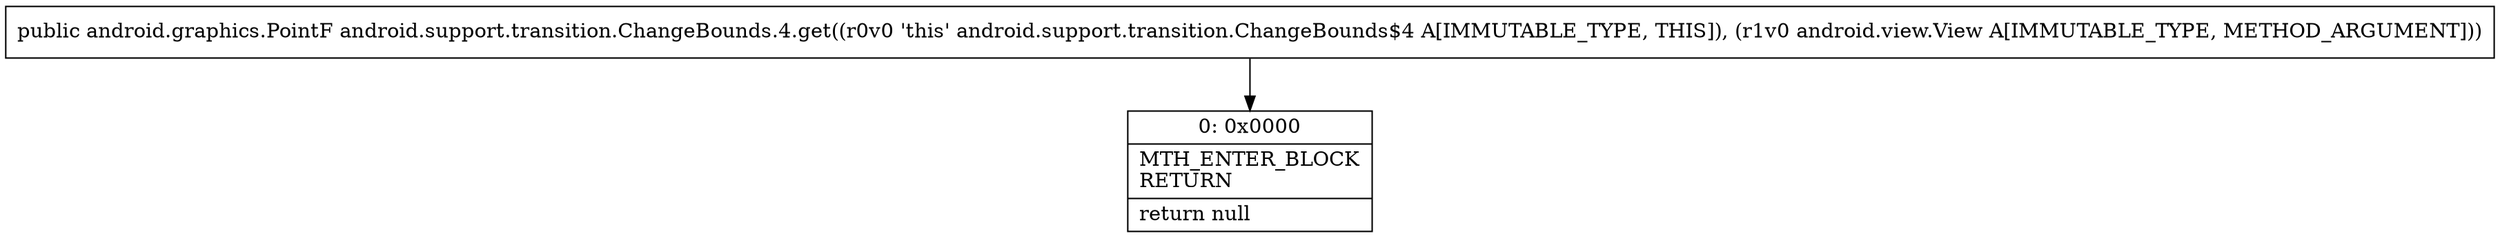 digraph "CFG forandroid.support.transition.ChangeBounds.4.get(Landroid\/view\/View;)Landroid\/graphics\/PointF;" {
Node_0 [shape=record,label="{0\:\ 0x0000|MTH_ENTER_BLOCK\lRETURN\l|return null\l}"];
MethodNode[shape=record,label="{public android.graphics.PointF android.support.transition.ChangeBounds.4.get((r0v0 'this' android.support.transition.ChangeBounds$4 A[IMMUTABLE_TYPE, THIS]), (r1v0 android.view.View A[IMMUTABLE_TYPE, METHOD_ARGUMENT])) }"];
MethodNode -> Node_0;
}

